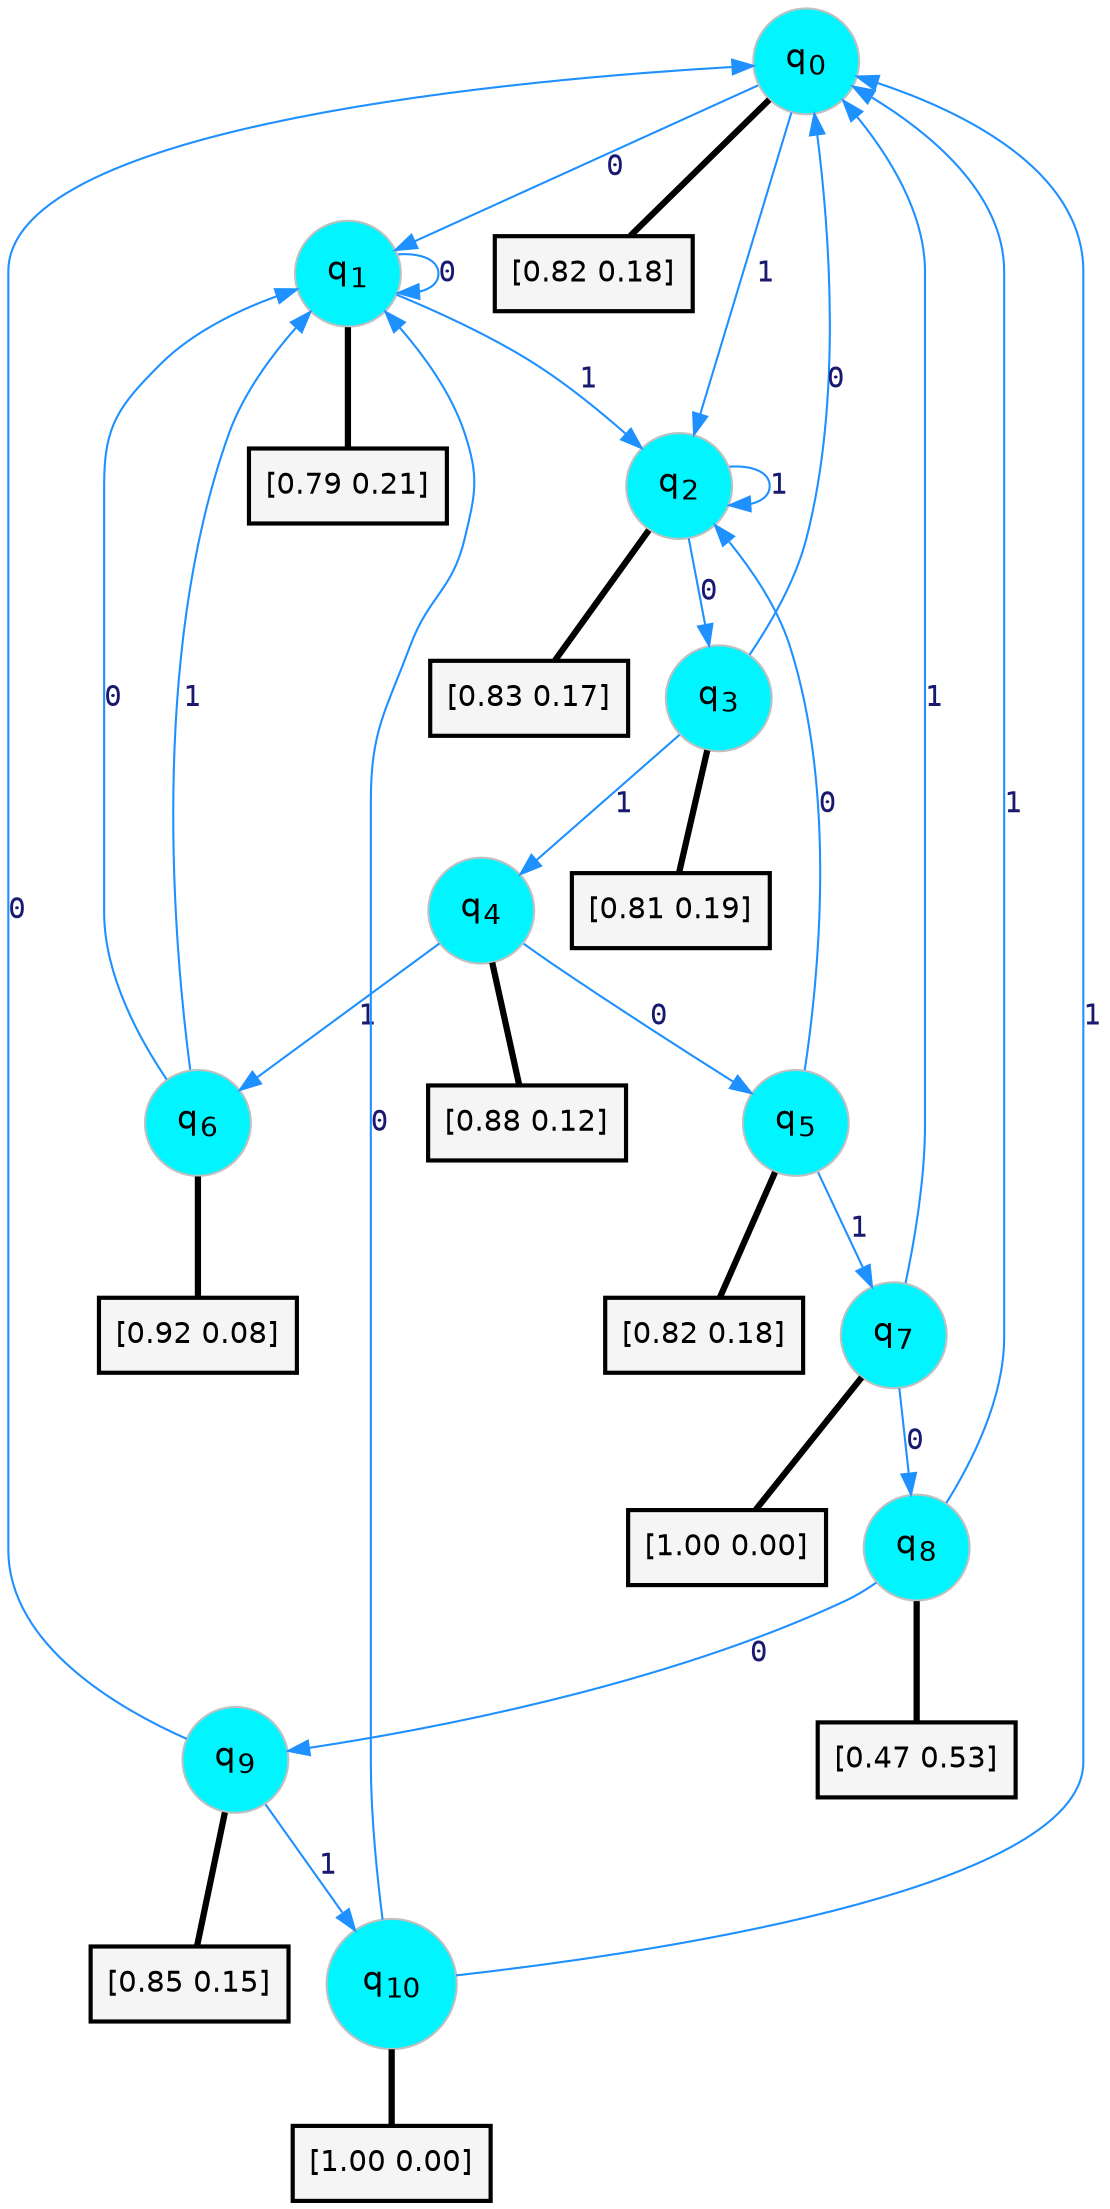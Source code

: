 digraph G {
graph [
bgcolor=transparent, dpi=300, rankdir=TD, size="40,25"];
node [
color=gray, fillcolor=turquoise1, fontcolor=black, fontname=Helvetica, fontsize=16, fontweight=bold, shape=circle, style=filled];
edge [
arrowsize=1, color=dodgerblue1, fontcolor=midnightblue, fontname=courier, fontweight=bold, penwidth=1, style=solid, weight=20];
0[label=<q<SUB>0</SUB>>];
1[label=<q<SUB>1</SUB>>];
2[label=<q<SUB>2</SUB>>];
3[label=<q<SUB>3</SUB>>];
4[label=<q<SUB>4</SUB>>];
5[label=<q<SUB>5</SUB>>];
6[label=<q<SUB>6</SUB>>];
7[label=<q<SUB>7</SUB>>];
8[label=<q<SUB>8</SUB>>];
9[label=<q<SUB>9</SUB>>];
10[label=<q<SUB>10</SUB>>];
11[label="[0.82 0.18]", shape=box,fontcolor=black, fontname=Helvetica, fontsize=14, penwidth=2, fillcolor=whitesmoke,color=black];
12[label="[0.79 0.21]", shape=box,fontcolor=black, fontname=Helvetica, fontsize=14, penwidth=2, fillcolor=whitesmoke,color=black];
13[label="[0.83 0.17]", shape=box,fontcolor=black, fontname=Helvetica, fontsize=14, penwidth=2, fillcolor=whitesmoke,color=black];
14[label="[0.81 0.19]", shape=box,fontcolor=black, fontname=Helvetica, fontsize=14, penwidth=2, fillcolor=whitesmoke,color=black];
15[label="[0.88 0.12]", shape=box,fontcolor=black, fontname=Helvetica, fontsize=14, penwidth=2, fillcolor=whitesmoke,color=black];
16[label="[0.82 0.18]", shape=box,fontcolor=black, fontname=Helvetica, fontsize=14, penwidth=2, fillcolor=whitesmoke,color=black];
17[label="[0.92 0.08]", shape=box,fontcolor=black, fontname=Helvetica, fontsize=14, penwidth=2, fillcolor=whitesmoke,color=black];
18[label="[1.00 0.00]", shape=box,fontcolor=black, fontname=Helvetica, fontsize=14, penwidth=2, fillcolor=whitesmoke,color=black];
19[label="[0.47 0.53]", shape=box,fontcolor=black, fontname=Helvetica, fontsize=14, penwidth=2, fillcolor=whitesmoke,color=black];
20[label="[0.85 0.15]", shape=box,fontcolor=black, fontname=Helvetica, fontsize=14, penwidth=2, fillcolor=whitesmoke,color=black];
21[label="[1.00 0.00]", shape=box,fontcolor=black, fontname=Helvetica, fontsize=14, penwidth=2, fillcolor=whitesmoke,color=black];
0->1 [label=0];
0->2 [label=1];
0->11 [arrowhead=none, penwidth=3,color=black];
1->1 [label=0];
1->2 [label=1];
1->12 [arrowhead=none, penwidth=3,color=black];
2->3 [label=0];
2->2 [label=1];
2->13 [arrowhead=none, penwidth=3,color=black];
3->0 [label=0];
3->4 [label=1];
3->14 [arrowhead=none, penwidth=3,color=black];
4->5 [label=0];
4->6 [label=1];
4->15 [arrowhead=none, penwidth=3,color=black];
5->2 [label=0];
5->7 [label=1];
5->16 [arrowhead=none, penwidth=3,color=black];
6->1 [label=0];
6->1 [label=1];
6->17 [arrowhead=none, penwidth=3,color=black];
7->8 [label=0];
7->0 [label=1];
7->18 [arrowhead=none, penwidth=3,color=black];
8->9 [label=0];
8->0 [label=1];
8->19 [arrowhead=none, penwidth=3,color=black];
9->0 [label=0];
9->10 [label=1];
9->20 [arrowhead=none, penwidth=3,color=black];
10->1 [label=0];
10->0 [label=1];
10->21 [arrowhead=none, penwidth=3,color=black];
}
